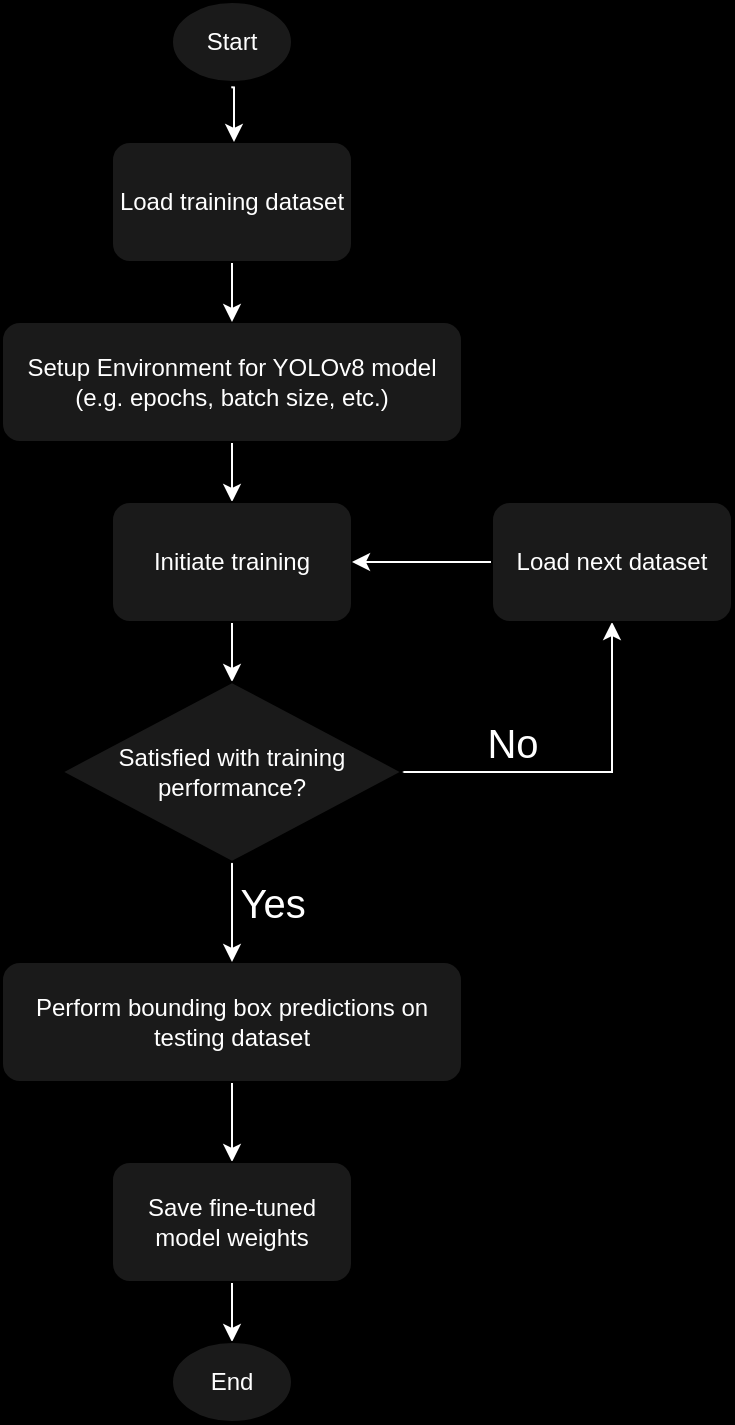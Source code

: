 <mxfile version="24.7.7">
  <diagram name="Page-1" id="M5AAob_idSRN4PoxWfQQ">
    <mxGraphModel dx="1195" dy="615" grid="1" gridSize="10" guides="1" tooltips="1" connect="1" arrows="1" fold="1" page="1" pageScale="1" pageWidth="850" pageHeight="1100" background="#000000" math="0" shadow="0">
      <root>
        <mxCell id="0" />
        <mxCell id="1" parent="0" />
        <mxCell id="eujaLZktA59sBoM94KsI-1" value="Start" style="ellipse;whiteSpace=wrap;html=1;fillColor=#1A1A1A;fontColor=#FFFFFF;" vertex="1" parent="1">
          <mxGeometry x="350" y="10" width="60" height="40" as="geometry" />
        </mxCell>
        <mxCell id="eujaLZktA59sBoM94KsI-11" style="edgeStyle=orthogonalEdgeStyle;rounded=0;orthogonalLoop=1;jettySize=auto;html=1;exitX=0.5;exitY=1;exitDx=0;exitDy=0;entryX=0.5;entryY=0;entryDx=0;entryDy=0;fillColor=#1A1A1A;fontColor=#FFFFFF;fontStyle=0;strokeColor=#FFFFFF;" edge="1" parent="1" source="eujaLZktA59sBoM94KsI-2" target="eujaLZktA59sBoM94KsI-4">
          <mxGeometry relative="1" as="geometry" />
        </mxCell>
        <mxCell id="eujaLZktA59sBoM94KsI-2" value="Setup Environment for YOLOv8 model (e.g. epochs, batch size, etc.)" style="rounded=1;html=1;fillColor=#1A1A1A;whiteSpace=wrap;fontColor=#FFFFFF;fontStyle=0" vertex="1" parent="1">
          <mxGeometry x="265" y="170" width="230" height="60" as="geometry" />
        </mxCell>
        <mxCell id="eujaLZktA59sBoM94KsI-10" style="edgeStyle=orthogonalEdgeStyle;rounded=0;orthogonalLoop=1;jettySize=auto;html=1;exitX=0.5;exitY=1;exitDx=0;exitDy=0;entryX=0.5;entryY=0;entryDx=0;entryDy=0;fillColor=#1A1A1A;fontColor=#FFFFFF;fontStyle=0;strokeColor=#FFFFFF;" edge="1" parent="1" source="eujaLZktA59sBoM94KsI-3" target="eujaLZktA59sBoM94KsI-2">
          <mxGeometry relative="1" as="geometry" />
        </mxCell>
        <mxCell id="eujaLZktA59sBoM94KsI-3" value="Load training dataset" style="rounded=1;html=1;fillColor=#1A1A1A;whiteSpace=wrap;fontColor=#FFFFFF;fontStyle=0" vertex="1" parent="1">
          <mxGeometry x="320" y="80" width="120" height="60" as="geometry" />
        </mxCell>
        <mxCell id="eujaLZktA59sBoM94KsI-20" style="edgeStyle=orthogonalEdgeStyle;rounded=0;orthogonalLoop=1;jettySize=auto;html=1;exitX=0.5;exitY=1;exitDx=0;exitDy=0;entryX=0.5;entryY=0;entryDx=0;entryDy=0;fillColor=#1A1A1A;fontColor=#FFFFFF;fontStyle=0;strokeColor=#FFFFFF;" edge="1" parent="1" source="eujaLZktA59sBoM94KsI-4" target="eujaLZktA59sBoM94KsI-15">
          <mxGeometry relative="1" as="geometry" />
        </mxCell>
        <mxCell id="eujaLZktA59sBoM94KsI-4" value="Initiate training" style="rounded=1;html=1;fillColor=#1A1A1A;whiteSpace=wrap;fontColor=#FFFFFF;fontStyle=0" vertex="1" parent="1">
          <mxGeometry x="320" y="260" width="120" height="60" as="geometry" />
        </mxCell>
        <mxCell id="eujaLZktA59sBoM94KsI-13" style="edgeStyle=orthogonalEdgeStyle;rounded=0;orthogonalLoop=1;jettySize=auto;html=1;exitX=0.5;exitY=1;exitDx=0;exitDy=0;entryX=0.5;entryY=0;entryDx=0;entryDy=0;fillColor=#1A1A1A;fontColor=#FFFFFF;fontStyle=0;strokeColor=#FFFFFF;" edge="1" parent="1" source="eujaLZktA59sBoM94KsI-5" target="eujaLZktA59sBoM94KsI-6">
          <mxGeometry relative="1" as="geometry" />
        </mxCell>
        <mxCell id="eujaLZktA59sBoM94KsI-5" value="Perform bounding box predictions on testing dataset" style="rounded=1;html=1;fillColor=#1A1A1A;whiteSpace=wrap;fontColor=#FFFFFF;fontStyle=0" vertex="1" parent="1">
          <mxGeometry x="265" y="490" width="230" height="60" as="geometry" />
        </mxCell>
        <mxCell id="eujaLZktA59sBoM94KsI-14" style="edgeStyle=orthogonalEdgeStyle;rounded=0;orthogonalLoop=1;jettySize=auto;html=1;exitX=0.5;exitY=1;exitDx=0;exitDy=0;entryX=0.5;entryY=0;entryDx=0;entryDy=0;fillColor=#1A1A1A;fontColor=#FFFFFF;fontStyle=0;strokeColor=#FFFFFF;" edge="1" parent="1" source="eujaLZktA59sBoM94KsI-6" target="eujaLZktA59sBoM94KsI-8">
          <mxGeometry relative="1" as="geometry" />
        </mxCell>
        <mxCell id="eujaLZktA59sBoM94KsI-6" value="Save fine-tuned model weights" style="rounded=1;html=1;fillColor=#1A1A1A;whiteSpace=wrap;fontColor=#FFFFFF;fontStyle=0" vertex="1" parent="1">
          <mxGeometry x="320" y="590" width="120" height="60" as="geometry" />
        </mxCell>
        <mxCell id="eujaLZktA59sBoM94KsI-8" value="End" style="ellipse;html=1;fillColor=#1A1A1A;whiteSpace=wrap;fontColor=#FFFFFF;fontStyle=0" vertex="1" parent="1">
          <mxGeometry x="350" y="680" width="60" height="40" as="geometry" />
        </mxCell>
        <mxCell id="eujaLZktA59sBoM94KsI-9" style="edgeStyle=orthogonalEdgeStyle;rounded=0;orthogonalLoop=1;jettySize=auto;html=1;exitX=0.494;exitY=1.067;exitDx=0;exitDy=0;fillColor=#1A1A1A;fontColor=#FFFFFF;fontStyle=0;strokeColor=#FFFFFF;exitPerimeter=0;" edge="1" parent="1" source="eujaLZktA59sBoM94KsI-1">
          <mxGeometry relative="1" as="geometry">
            <mxPoint x="381" y="80" as="targetPoint" />
          </mxGeometry>
        </mxCell>
        <mxCell id="eujaLZktA59sBoM94KsI-17" style="edgeStyle=orthogonalEdgeStyle;rounded=0;orthogonalLoop=1;jettySize=auto;html=1;exitX=1;exitY=0.5;exitDx=0;exitDy=0;entryX=0.5;entryY=1;entryDx=0;entryDy=0;fillColor=#1A1A1A;fontColor=#FFFFFF;fontStyle=0;strokeColor=#FFFFFF;" edge="1" parent="1" source="eujaLZktA59sBoM94KsI-15" target="eujaLZktA59sBoM94KsI-16">
          <mxGeometry relative="1" as="geometry" />
        </mxCell>
        <mxCell id="eujaLZktA59sBoM94KsI-18" value="&lt;font style=&quot;font-size: 20px;&quot;&gt;No&lt;/font&gt;" style="edgeLabel;html=1;align=center;verticalAlign=middle;resizable=0;points=[];fillColor=#1A1A1A;fontColor=#FFFFFF;fontStyle=0;labelBackgroundColor=none;" vertex="1" connectable="0" parent="eujaLZktA59sBoM94KsI-17">
          <mxGeometry x="0.147" y="1" relative="1" as="geometry">
            <mxPoint x="-48" y="-14" as="offset" />
          </mxGeometry>
        </mxCell>
        <mxCell id="eujaLZktA59sBoM94KsI-21" style="edgeStyle=orthogonalEdgeStyle;rounded=0;orthogonalLoop=1;jettySize=auto;html=1;exitX=0.5;exitY=1;exitDx=0;exitDy=0;entryX=0.5;entryY=0;entryDx=0;entryDy=0;fillColor=#1A1A1A;fontColor=#FFFFFF;fontStyle=0;strokeColor=#FFFFFF;" edge="1" parent="1" source="eujaLZktA59sBoM94KsI-15" target="eujaLZktA59sBoM94KsI-5">
          <mxGeometry relative="1" as="geometry" />
        </mxCell>
        <mxCell id="eujaLZktA59sBoM94KsI-22" value="&lt;font style=&quot;font-size: 20px;&quot;&gt;Yes&lt;/font&gt;" style="edgeLabel;html=1;align=center;verticalAlign=middle;resizable=0;points=[];fillColor=#1A1A1A;fontColor=#FFFFFF;fontStyle=0;labelBackgroundColor=none;" vertex="1" connectable="0" parent="eujaLZktA59sBoM94KsI-21">
          <mxGeometry x="-0.433" y="1" relative="1" as="geometry">
            <mxPoint x="19" y="6" as="offset" />
          </mxGeometry>
        </mxCell>
        <mxCell id="eujaLZktA59sBoM94KsI-15" value="Satisfied with training performance?" style="rhombus;html=1;fillColor=#1A1A1A;whiteSpace=wrap;fontColor=#FFFFFF;fontStyle=0" vertex="1" parent="1">
          <mxGeometry x="295" y="350" width="170" height="90" as="geometry" />
        </mxCell>
        <mxCell id="eujaLZktA59sBoM94KsI-19" style="edgeStyle=orthogonalEdgeStyle;rounded=0;orthogonalLoop=1;jettySize=auto;html=1;exitX=0;exitY=0.5;exitDx=0;exitDy=0;entryX=1;entryY=0.5;entryDx=0;entryDy=0;fillColor=#1A1A1A;fontColor=#FFFFFF;fontStyle=0;strokeColor=#FFFFFF;" edge="1" parent="1" source="eujaLZktA59sBoM94KsI-16" target="eujaLZktA59sBoM94KsI-4">
          <mxGeometry relative="1" as="geometry" />
        </mxCell>
        <mxCell id="eujaLZktA59sBoM94KsI-16" value="Load next dataset" style="rounded=1;html=1;fillColor=#1A1A1A;whiteSpace=wrap;fontColor=#FFFFFF;fontStyle=0" vertex="1" parent="1">
          <mxGeometry x="510" y="260" width="120" height="60" as="geometry" />
        </mxCell>
      </root>
    </mxGraphModel>
  </diagram>
</mxfile>
